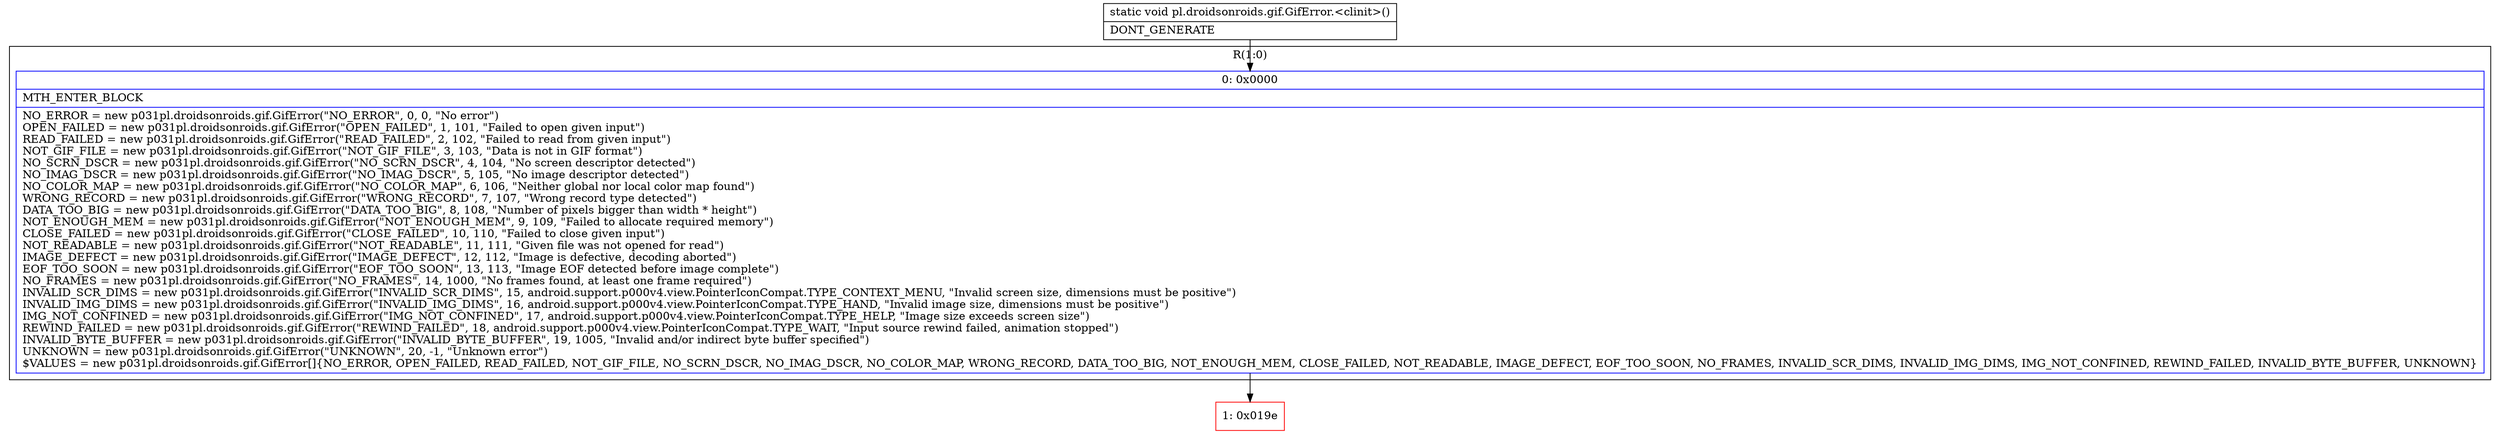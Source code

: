digraph "CFG forpl.droidsonroids.gif.GifError.\<clinit\>()V" {
subgraph cluster_Region_460455799 {
label = "R(1:0)";
node [shape=record,color=blue];
Node_0 [shape=record,label="{0\:\ 0x0000|MTH_ENTER_BLOCK\l|NO_ERROR = new p031pl.droidsonroids.gif.GifError(\"NO_ERROR\", 0, 0, \"No error\")\lOPEN_FAILED = new p031pl.droidsonroids.gif.GifError(\"OPEN_FAILED\", 1, 101, \"Failed to open given input\")\lREAD_FAILED = new p031pl.droidsonroids.gif.GifError(\"READ_FAILED\", 2, 102, \"Failed to read from given input\")\lNOT_GIF_FILE = new p031pl.droidsonroids.gif.GifError(\"NOT_GIF_FILE\", 3, 103, \"Data is not in GIF format\")\lNO_SCRN_DSCR = new p031pl.droidsonroids.gif.GifError(\"NO_SCRN_DSCR\", 4, 104, \"No screen descriptor detected\")\lNO_IMAG_DSCR = new p031pl.droidsonroids.gif.GifError(\"NO_IMAG_DSCR\", 5, 105, \"No image descriptor detected\")\lNO_COLOR_MAP = new p031pl.droidsonroids.gif.GifError(\"NO_COLOR_MAP\", 6, 106, \"Neither global nor local color map found\")\lWRONG_RECORD = new p031pl.droidsonroids.gif.GifError(\"WRONG_RECORD\", 7, 107, \"Wrong record type detected\")\lDATA_TOO_BIG = new p031pl.droidsonroids.gif.GifError(\"DATA_TOO_BIG\", 8, 108, \"Number of pixels bigger than width * height\")\lNOT_ENOUGH_MEM = new p031pl.droidsonroids.gif.GifError(\"NOT_ENOUGH_MEM\", 9, 109, \"Failed to allocate required memory\")\lCLOSE_FAILED = new p031pl.droidsonroids.gif.GifError(\"CLOSE_FAILED\", 10, 110, \"Failed to close given input\")\lNOT_READABLE = new p031pl.droidsonroids.gif.GifError(\"NOT_READABLE\", 11, 111, \"Given file was not opened for read\")\lIMAGE_DEFECT = new p031pl.droidsonroids.gif.GifError(\"IMAGE_DEFECT\", 12, 112, \"Image is defective, decoding aborted\")\lEOF_TOO_SOON = new p031pl.droidsonroids.gif.GifError(\"EOF_TOO_SOON\", 13, 113, \"Image EOF detected before image complete\")\lNO_FRAMES = new p031pl.droidsonroids.gif.GifError(\"NO_FRAMES\", 14, 1000, \"No frames found, at least one frame required\")\lINVALID_SCR_DIMS = new p031pl.droidsonroids.gif.GifError(\"INVALID_SCR_DIMS\", 15, android.support.p000v4.view.PointerIconCompat.TYPE_CONTEXT_MENU, \"Invalid screen size, dimensions must be positive\")\lINVALID_IMG_DIMS = new p031pl.droidsonroids.gif.GifError(\"INVALID_IMG_DIMS\", 16, android.support.p000v4.view.PointerIconCompat.TYPE_HAND, \"Invalid image size, dimensions must be positive\")\lIMG_NOT_CONFINED = new p031pl.droidsonroids.gif.GifError(\"IMG_NOT_CONFINED\", 17, android.support.p000v4.view.PointerIconCompat.TYPE_HELP, \"Image size exceeds screen size\")\lREWIND_FAILED = new p031pl.droidsonroids.gif.GifError(\"REWIND_FAILED\", 18, android.support.p000v4.view.PointerIconCompat.TYPE_WAIT, \"Input source rewind failed, animation stopped\")\lINVALID_BYTE_BUFFER = new p031pl.droidsonroids.gif.GifError(\"INVALID_BYTE_BUFFER\", 19, 1005, \"Invalid and\/or indirect byte buffer specified\")\lUNKNOWN = new p031pl.droidsonroids.gif.GifError(\"UNKNOWN\", 20, \-1, \"Unknown error\")\l$VALUES = new p031pl.droidsonroids.gif.GifError[]\{NO_ERROR, OPEN_FAILED, READ_FAILED, NOT_GIF_FILE, NO_SCRN_DSCR, NO_IMAG_DSCR, NO_COLOR_MAP, WRONG_RECORD, DATA_TOO_BIG, NOT_ENOUGH_MEM, CLOSE_FAILED, NOT_READABLE, IMAGE_DEFECT, EOF_TOO_SOON, NO_FRAMES, INVALID_SCR_DIMS, INVALID_IMG_DIMS, IMG_NOT_CONFINED, REWIND_FAILED, INVALID_BYTE_BUFFER, UNKNOWN\}\l}"];
}
Node_1 [shape=record,color=red,label="{1\:\ 0x019e}"];
MethodNode[shape=record,label="{static void pl.droidsonroids.gif.GifError.\<clinit\>()  | DONT_GENERATE\l}"];
MethodNode -> Node_0;
Node_0 -> Node_1;
}

